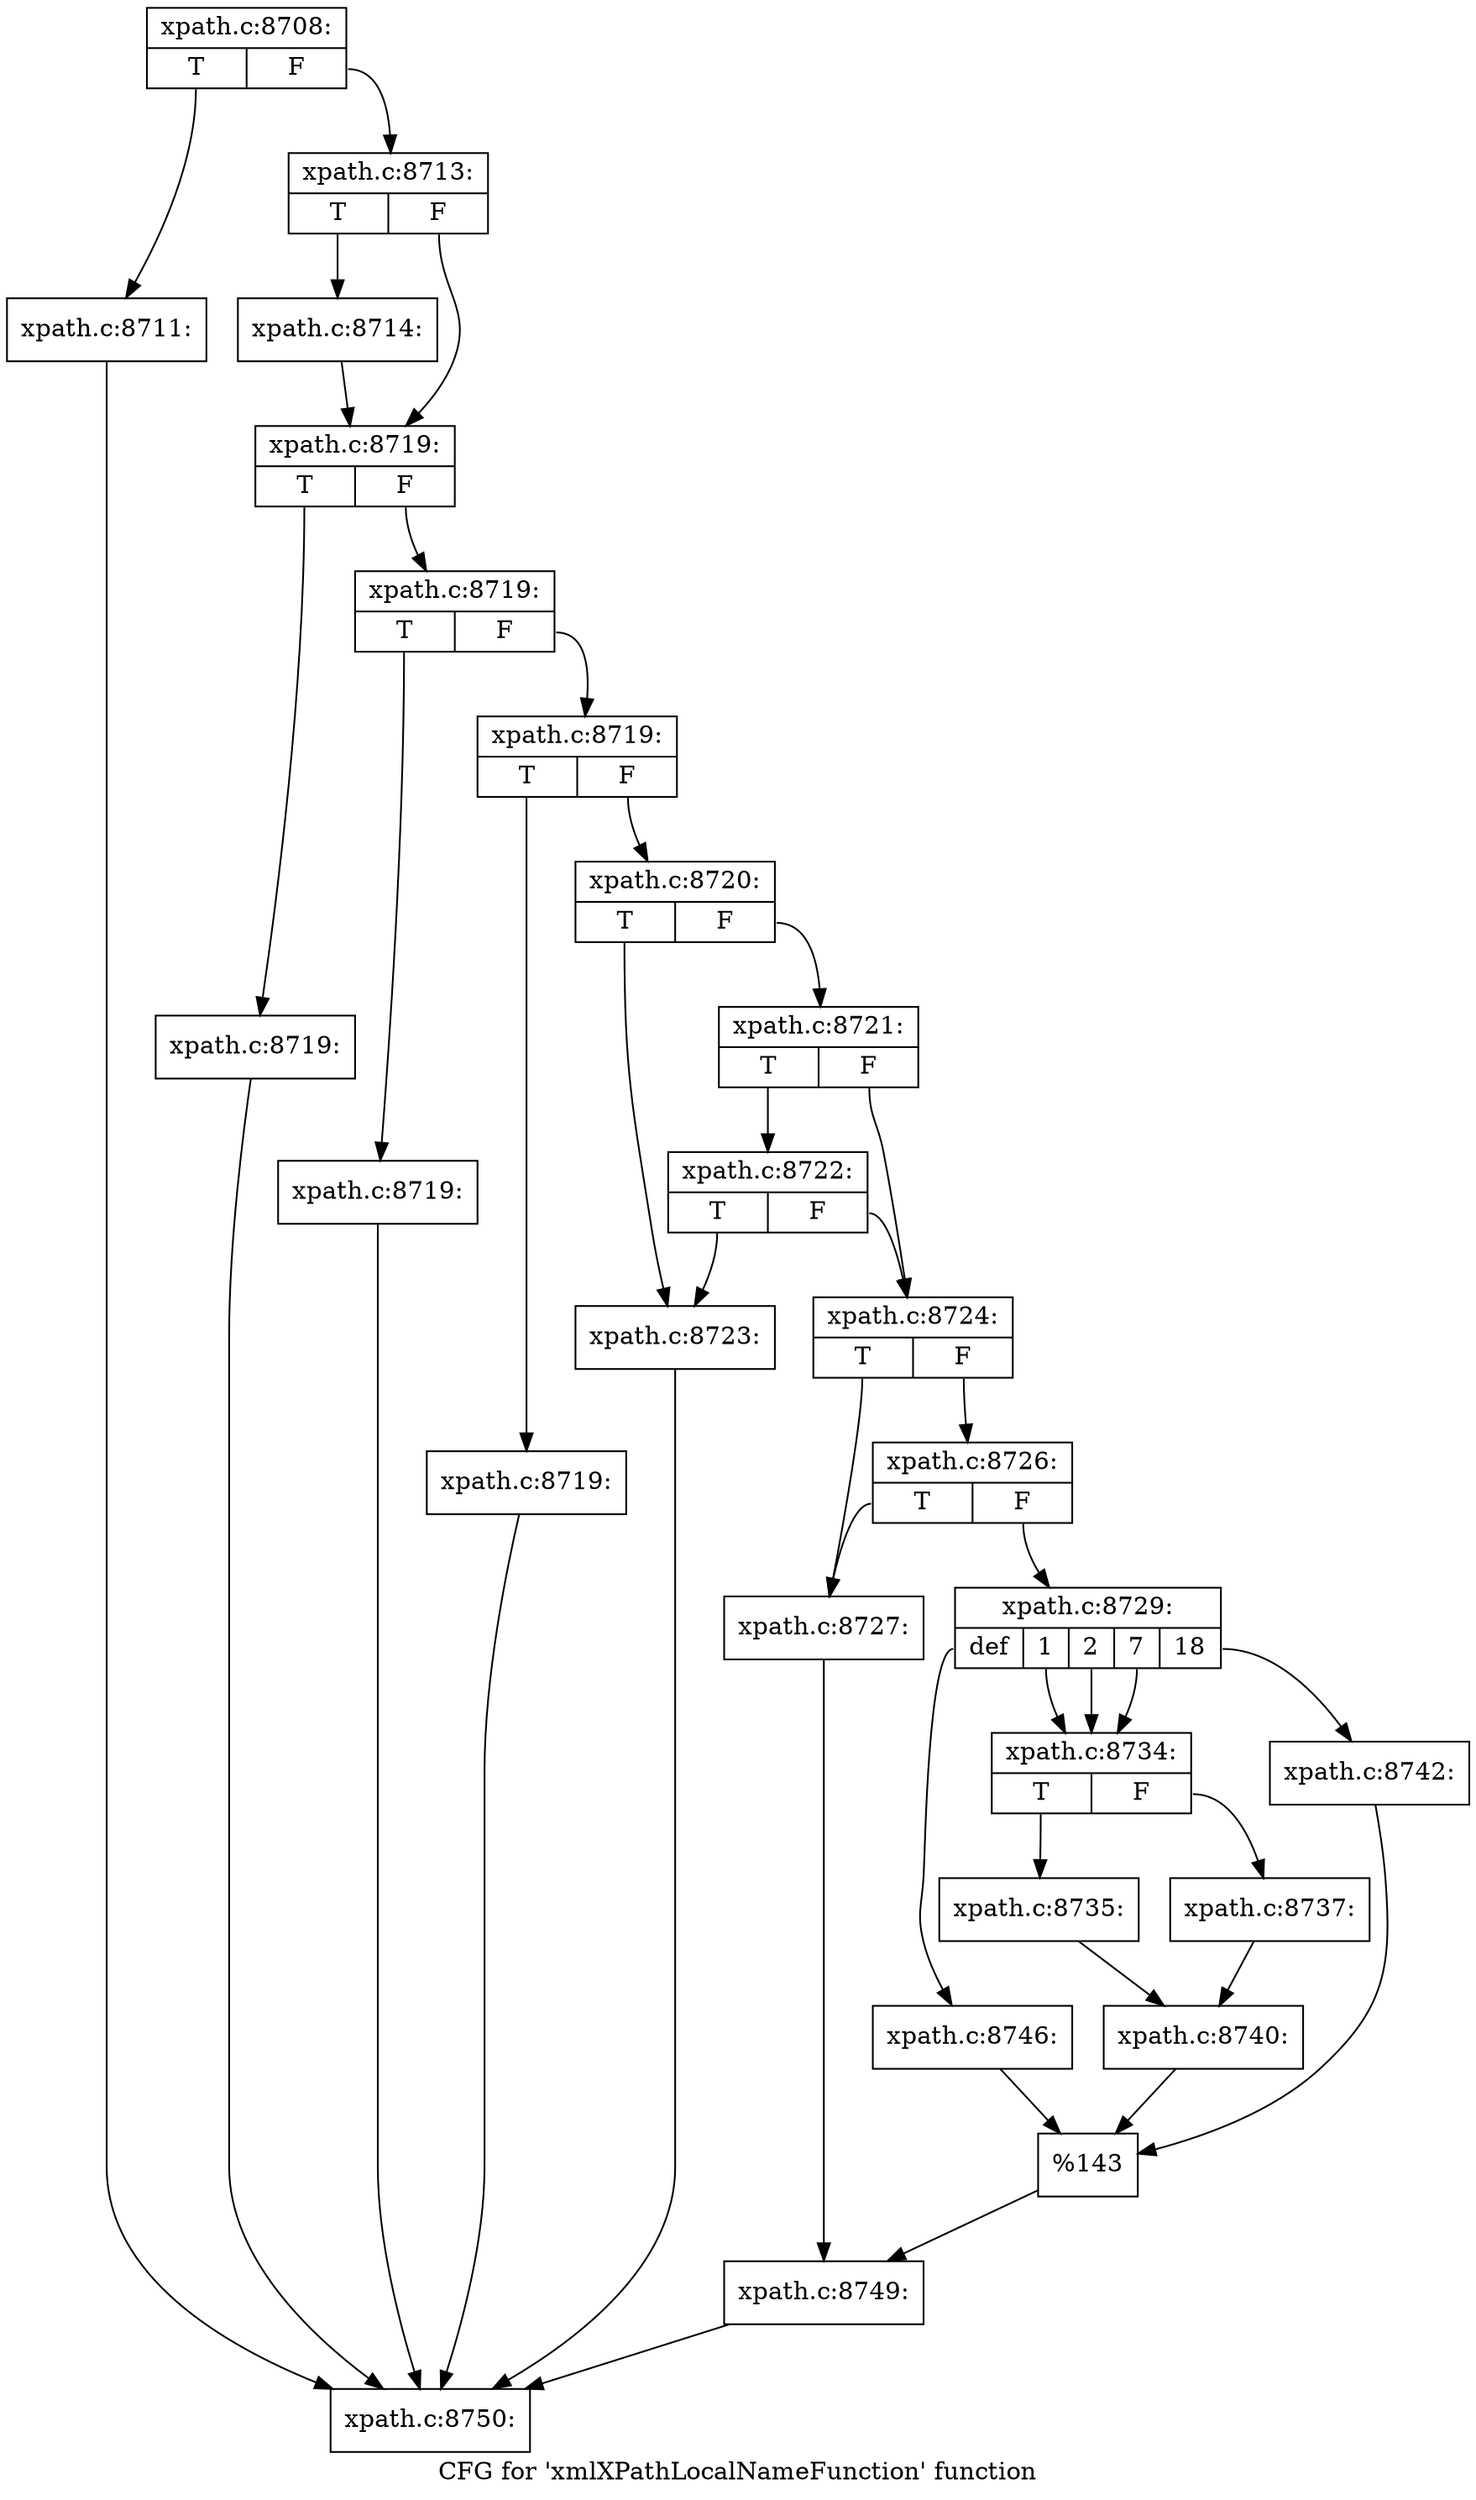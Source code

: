 digraph "CFG for 'xmlXPathLocalNameFunction' function" {
	label="CFG for 'xmlXPathLocalNameFunction' function";

	Node0x4a29dc0 [shape=record,label="{xpath.c:8708:|{<s0>T|<s1>F}}"];
	Node0x4a29dc0:s0 -> Node0x4a38130;
	Node0x4a29dc0:s1 -> Node0x4a38180;
	Node0x4a38130 [shape=record,label="{xpath.c:8711:}"];
	Node0x4a38130 -> Node0x4a378d0;
	Node0x4a38180 [shape=record,label="{xpath.c:8713:|{<s0>T|<s1>F}}"];
	Node0x4a38180:s0 -> Node0x4a38460;
	Node0x4a38180:s1 -> Node0x4a384b0;
	Node0x4a38460 [shape=record,label="{xpath.c:8714:}"];
	Node0x4a38460 -> Node0x4a384b0;
	Node0x4a384b0 [shape=record,label="{xpath.c:8719:|{<s0>T|<s1>F}}"];
	Node0x4a384b0:s0 -> Node0x4a390c0;
	Node0x4a384b0:s1 -> Node0x4a39110;
	Node0x4a390c0 [shape=record,label="{xpath.c:8719:}"];
	Node0x4a390c0 -> Node0x4a378d0;
	Node0x4a39110 [shape=record,label="{xpath.c:8719:|{<s0>T|<s1>F}}"];
	Node0x4a39110:s0 -> Node0x4a393d0;
	Node0x4a39110:s1 -> Node0x4a39420;
	Node0x4a393d0 [shape=record,label="{xpath.c:8719:}"];
	Node0x4a393d0 -> Node0x4a378d0;
	Node0x4a39420 [shape=record,label="{xpath.c:8719:|{<s0>T|<s1>F}}"];
	Node0x4a39420:s0 -> Node0x4a397f0;
	Node0x4a39420:s1 -> Node0x4a39840;
	Node0x4a397f0 [shape=record,label="{xpath.c:8719:}"];
	Node0x4a397f0 -> Node0x4a378d0;
	Node0x4a39840 [shape=record,label="{xpath.c:8720:|{<s0>T|<s1>F}}"];
	Node0x4a39840:s0 -> Node0x4a39f80;
	Node0x4a39840:s1 -> Node0x4a3a020;
	Node0x4a3a020 [shape=record,label="{xpath.c:8721:|{<s0>T|<s1>F}}"];
	Node0x4a3a020:s0 -> Node0x4a3a460;
	Node0x4a3a020:s1 -> Node0x4a39fd0;
	Node0x4a3a460 [shape=record,label="{xpath.c:8722:|{<s0>T|<s1>F}}"];
	Node0x4a3a460:s0 -> Node0x4a39f80;
	Node0x4a3a460:s1 -> Node0x4a39fd0;
	Node0x4a39f80 [shape=record,label="{xpath.c:8723:}"];
	Node0x4a39f80 -> Node0x4a378d0;
	Node0x4a39fd0 [shape=record,label="{xpath.c:8724:|{<s0>T|<s1>F}}"];
	Node0x4a39fd0:s0 -> Node0x4a3b240;
	Node0x4a39fd0:s1 -> Node0x4a3b330;
	Node0x4a3b330 [shape=record,label="{xpath.c:8726:|{<s0>T|<s1>F}}"];
	Node0x4a3b330:s0 -> Node0x4a3b240;
	Node0x4a3b330:s1 -> Node0x4a3b2e0;
	Node0x4a3b240 [shape=record,label="{xpath.c:8727:}"];
	Node0x4a3b240 -> Node0x4a3b290;
	Node0x4a3b2e0 [shape=record,label="{xpath.c:8729:|{<s0>def|<s1>1|<s2>2|<s3>7|<s4>18}}"];
	Node0x4a3b2e0:s0 -> Node0x4a3d210;
	Node0x4a3b2e0:s1 -> Node0x4a3d4e0;
	Node0x4a3b2e0:s2 -> Node0x4a3d4e0;
	Node0x4a3b2e0:s3 -> Node0x4a3d4e0;
	Node0x4a3b2e0:s4 -> Node0x4a3e870;
	Node0x4a3d4e0 [shape=record,label="{xpath.c:8734:|{<s0>T|<s1>F}}"];
	Node0x4a3d4e0:s0 -> Node0x4a3d590;
	Node0x4a3d4e0:s1 -> Node0x4a3d630;
	Node0x4a3d590 [shape=record,label="{xpath.c:8735:}"];
	Node0x4a3d590 -> Node0x4a3d5e0;
	Node0x4a3d630 [shape=record,label="{xpath.c:8737:}"];
	Node0x4a3d630 -> Node0x4a3d5e0;
	Node0x4a3d5e0 [shape=record,label="{xpath.c:8740:}"];
	Node0x4a3d5e0 -> Node0x4a3c870;
	Node0x4a3e870 [shape=record,label="{xpath.c:8742:}"];
	Node0x4a3e870 -> Node0x4a3c870;
	Node0x4a3d210 [shape=record,label="{xpath.c:8746:}"];
	Node0x4a3d210 -> Node0x4a3c870;
	Node0x4a3c870 [shape=record,label="{%143}"];
	Node0x4a3c870 -> Node0x4a3b290;
	Node0x4a3b290 [shape=record,label="{xpath.c:8749:}"];
	Node0x4a3b290 -> Node0x4a378d0;
	Node0x4a378d0 [shape=record,label="{xpath.c:8750:}"];
}
